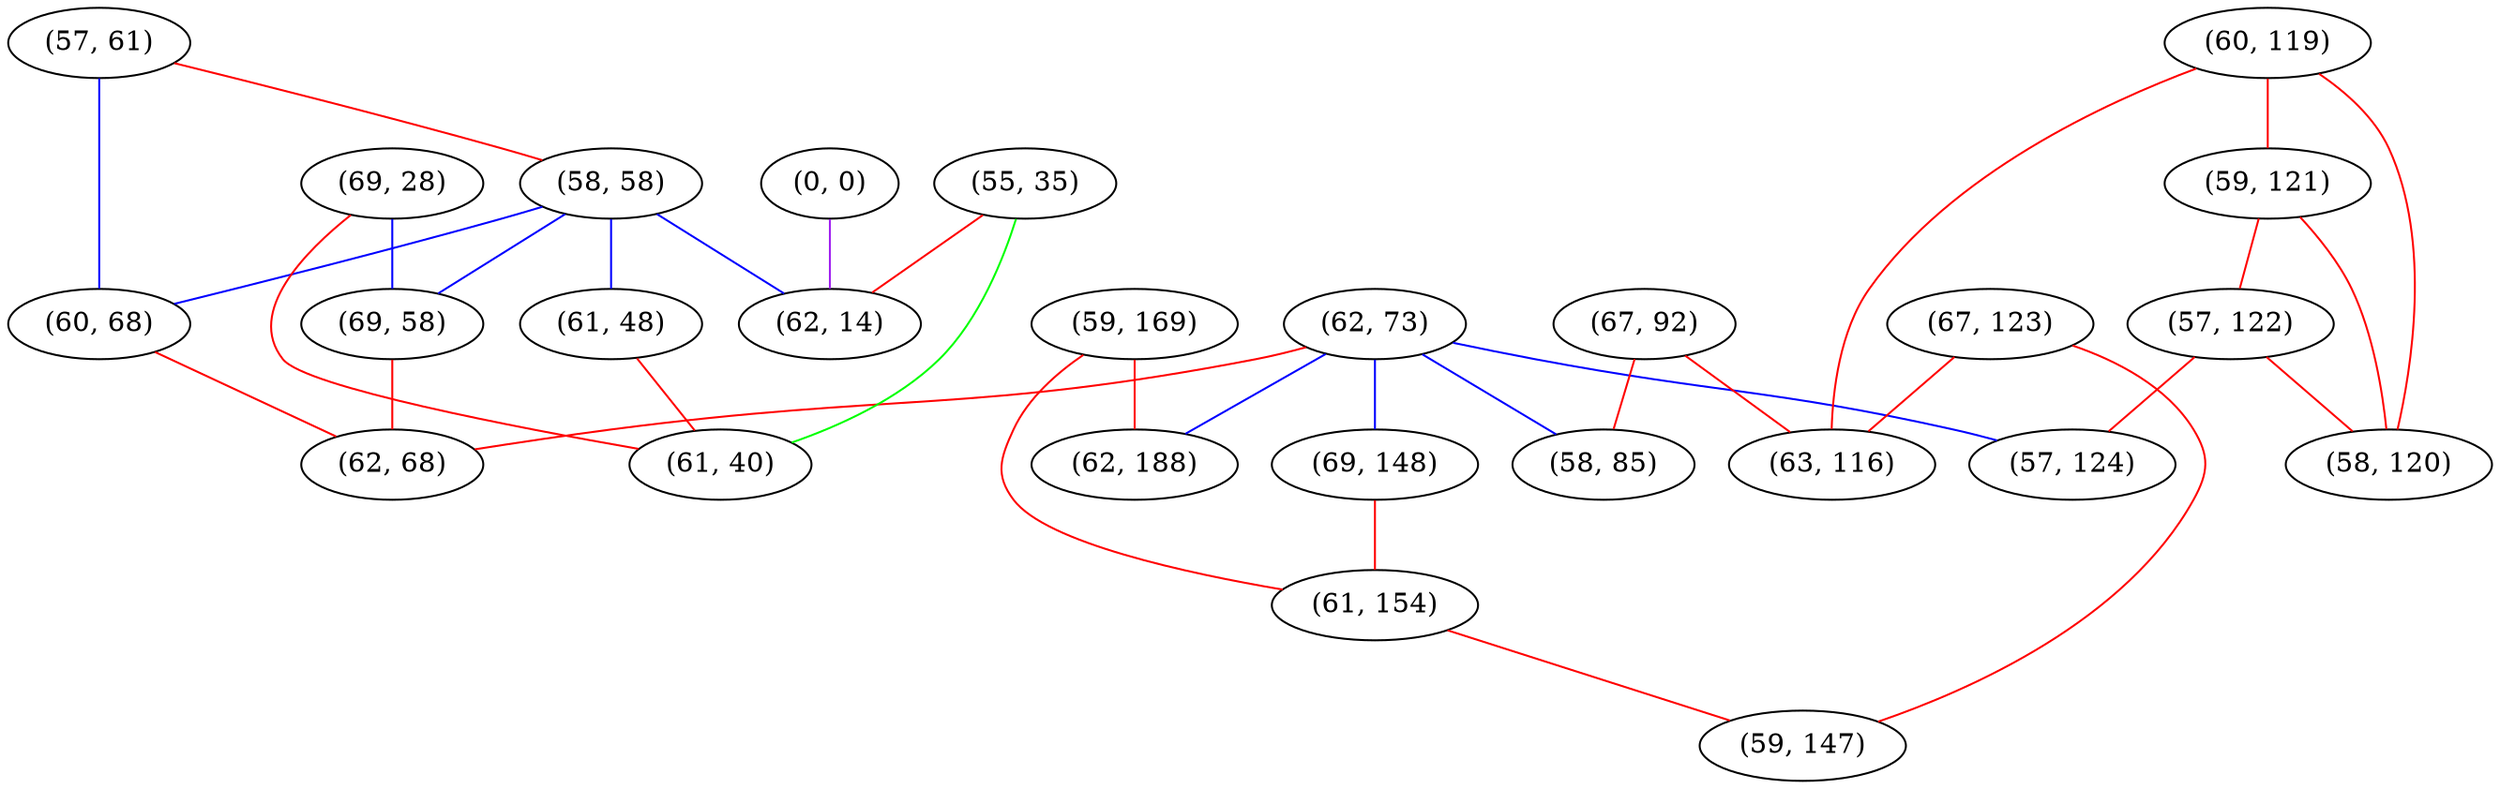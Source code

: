 graph "" {
"(57, 61)";
"(58, 58)";
"(62, 73)";
"(55, 35)";
"(67, 92)";
"(69, 28)";
"(59, 169)";
"(67, 123)";
"(61, 48)";
"(58, 85)";
"(60, 119)";
"(59, 121)";
"(57, 122)";
"(69, 148)";
"(69, 58)";
"(0, 0)";
"(58, 120)";
"(61, 154)";
"(57, 124)";
"(60, 68)";
"(61, 40)";
"(62, 14)";
"(59, 147)";
"(62, 188)";
"(63, 116)";
"(62, 68)";
"(57, 61)" -- "(60, 68)"  [color=blue, key=0, weight=3];
"(57, 61)" -- "(58, 58)"  [color=red, key=0, weight=1];
"(58, 58)" -- "(60, 68)"  [color=blue, key=0, weight=3];
"(58, 58)" -- "(69, 58)"  [color=blue, key=0, weight=3];
"(58, 58)" -- "(61, 48)"  [color=blue, key=0, weight=3];
"(58, 58)" -- "(62, 14)"  [color=blue, key=0, weight=3];
"(62, 73)" -- "(62, 68)"  [color=red, key=0, weight=1];
"(62, 73)" -- "(58, 85)"  [color=blue, key=0, weight=3];
"(62, 73)" -- "(69, 148)"  [color=blue, key=0, weight=3];
"(62, 73)" -- "(57, 124)"  [color=blue, key=0, weight=3];
"(62, 73)" -- "(62, 188)"  [color=blue, key=0, weight=3];
"(55, 35)" -- "(61, 40)"  [color=green, key=0, weight=2];
"(55, 35)" -- "(62, 14)"  [color=red, key=0, weight=1];
"(67, 92)" -- "(63, 116)"  [color=red, key=0, weight=1];
"(67, 92)" -- "(58, 85)"  [color=red, key=0, weight=1];
"(69, 28)" -- "(69, 58)"  [color=blue, key=0, weight=3];
"(69, 28)" -- "(61, 40)"  [color=red, key=0, weight=1];
"(59, 169)" -- "(62, 188)"  [color=red, key=0, weight=1];
"(59, 169)" -- "(61, 154)"  [color=red, key=0, weight=1];
"(67, 123)" -- "(63, 116)"  [color=red, key=0, weight=1];
"(67, 123)" -- "(59, 147)"  [color=red, key=0, weight=1];
"(61, 48)" -- "(61, 40)"  [color=red, key=0, weight=1];
"(60, 119)" -- "(63, 116)"  [color=red, key=0, weight=1];
"(60, 119)" -- "(58, 120)"  [color=red, key=0, weight=1];
"(60, 119)" -- "(59, 121)"  [color=red, key=0, weight=1];
"(59, 121)" -- "(57, 122)"  [color=red, key=0, weight=1];
"(59, 121)" -- "(58, 120)"  [color=red, key=0, weight=1];
"(57, 122)" -- "(58, 120)"  [color=red, key=0, weight=1];
"(57, 122)" -- "(57, 124)"  [color=red, key=0, weight=1];
"(69, 148)" -- "(61, 154)"  [color=red, key=0, weight=1];
"(69, 58)" -- "(62, 68)"  [color=red, key=0, weight=1];
"(0, 0)" -- "(62, 14)"  [color=purple, key=0, weight=4];
"(61, 154)" -- "(59, 147)"  [color=red, key=0, weight=1];
"(60, 68)" -- "(62, 68)"  [color=red, key=0, weight=1];
}
